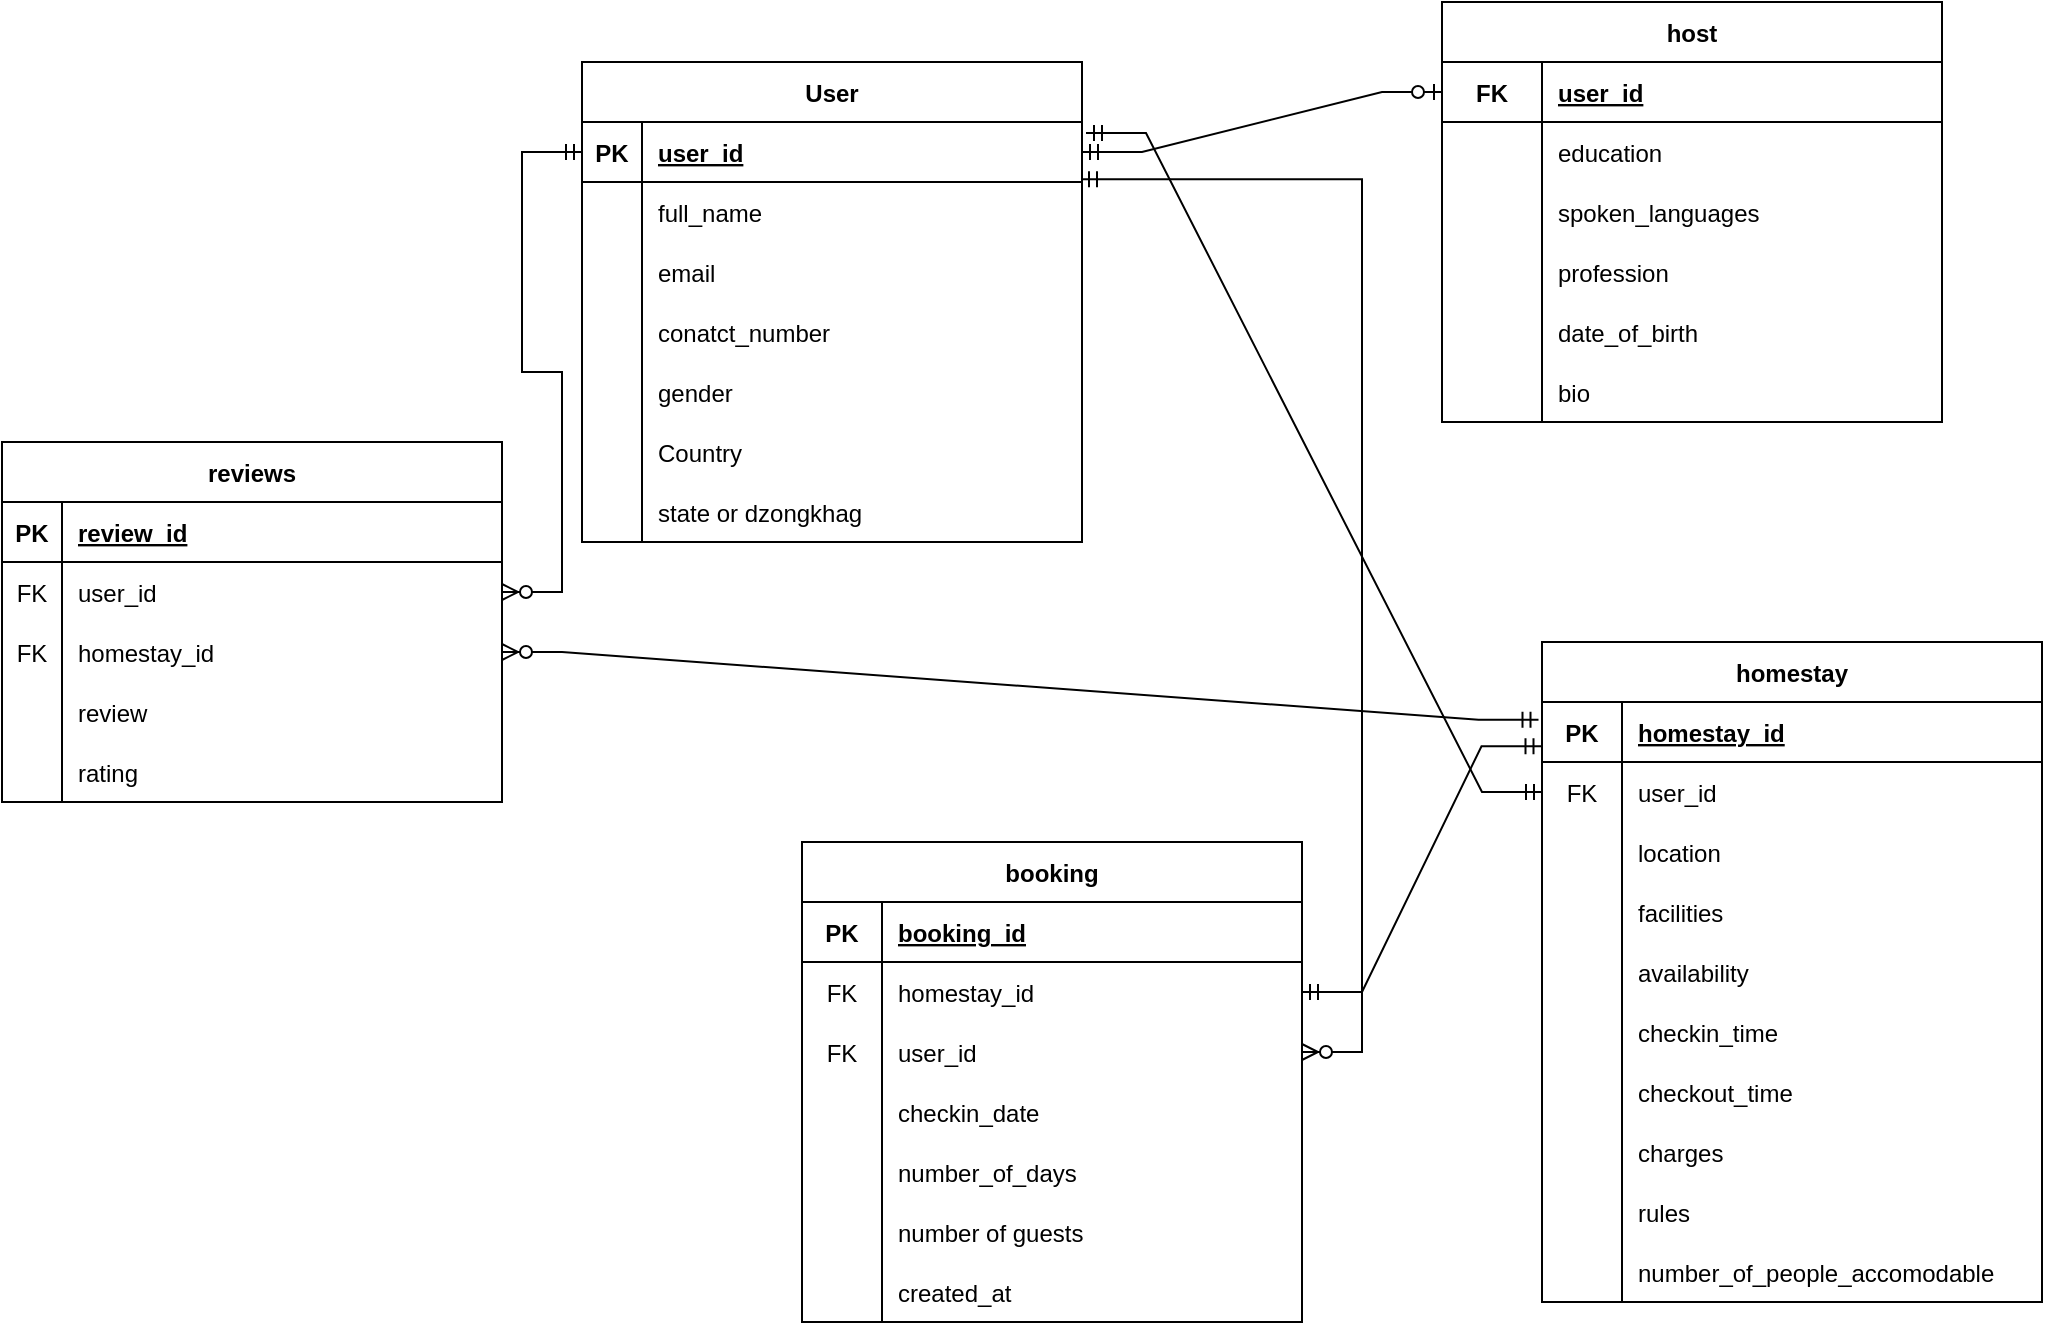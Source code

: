 <mxfile version="24.8.4">
  <diagram id="R2lEEEUBdFMjLlhIrx00" name="Page-1">
    <mxGraphModel dx="2140" dy="603" grid="1" gridSize="10" guides="1" tooltips="1" connect="1" arrows="1" fold="1" page="1" pageScale="1" pageWidth="850" pageHeight="1100" math="0" shadow="0" extFonts="Permanent Marker^https://fonts.googleapis.com/css?family=Permanent+Marker">
      <root>
        <mxCell id="0" />
        <mxCell id="1" parent="0" />
        <mxCell id="A-DH5sR1GMQc3AtxhitB-1" value="User" style="shape=table;startSize=30;container=1;collapsible=1;childLayout=tableLayout;fixedRows=1;rowLines=0;fontStyle=1;align=center;resizeLast=1;" parent="1" vertex="1">
          <mxGeometry x="40" y="50" width="250" height="240" as="geometry" />
        </mxCell>
        <mxCell id="A-DH5sR1GMQc3AtxhitB-2" value="" style="shape=partialRectangle;collapsible=0;dropTarget=0;pointerEvents=0;fillColor=none;points=[[0,0.5],[1,0.5]];portConstraint=eastwest;top=0;left=0;right=0;bottom=1;" parent="A-DH5sR1GMQc3AtxhitB-1" vertex="1">
          <mxGeometry y="30" width="250" height="30" as="geometry" />
        </mxCell>
        <mxCell id="A-DH5sR1GMQc3AtxhitB-3" value="PK" style="shape=partialRectangle;overflow=hidden;connectable=0;fillColor=none;top=0;left=0;bottom=0;right=0;fontStyle=1;" parent="A-DH5sR1GMQc3AtxhitB-2" vertex="1">
          <mxGeometry width="30" height="30" as="geometry">
            <mxRectangle width="30" height="30" as="alternateBounds" />
          </mxGeometry>
        </mxCell>
        <mxCell id="A-DH5sR1GMQc3AtxhitB-4" value="user_id" style="shape=partialRectangle;overflow=hidden;connectable=0;fillColor=none;top=0;left=0;bottom=0;right=0;align=left;spacingLeft=6;fontStyle=5;" parent="A-DH5sR1GMQc3AtxhitB-2" vertex="1">
          <mxGeometry x="30" width="220" height="30" as="geometry">
            <mxRectangle width="220" height="30" as="alternateBounds" />
          </mxGeometry>
        </mxCell>
        <mxCell id="A-DH5sR1GMQc3AtxhitB-5" value="" style="shape=partialRectangle;collapsible=0;dropTarget=0;pointerEvents=0;fillColor=none;points=[[0,0.5],[1,0.5]];portConstraint=eastwest;top=0;left=0;right=0;bottom=0;" parent="A-DH5sR1GMQc3AtxhitB-1" vertex="1">
          <mxGeometry y="60" width="250" height="30" as="geometry" />
        </mxCell>
        <mxCell id="A-DH5sR1GMQc3AtxhitB-6" value="" style="shape=partialRectangle;overflow=hidden;connectable=0;fillColor=none;top=0;left=0;bottom=0;right=0;" parent="A-DH5sR1GMQc3AtxhitB-5" vertex="1">
          <mxGeometry width="30" height="30" as="geometry">
            <mxRectangle width="30" height="30" as="alternateBounds" />
          </mxGeometry>
        </mxCell>
        <mxCell id="A-DH5sR1GMQc3AtxhitB-7" value="full_name" style="shape=partialRectangle;overflow=hidden;connectable=0;fillColor=none;top=0;left=0;bottom=0;right=0;align=left;spacingLeft=6;" parent="A-DH5sR1GMQc3AtxhitB-5" vertex="1">
          <mxGeometry x="30" width="220" height="30" as="geometry">
            <mxRectangle width="220" height="30" as="alternateBounds" />
          </mxGeometry>
        </mxCell>
        <mxCell id="A-DH5sR1GMQc3AtxhitB-8" value="" style="shape=partialRectangle;collapsible=0;dropTarget=0;pointerEvents=0;fillColor=none;points=[[0,0.5],[1,0.5]];portConstraint=eastwest;top=0;left=0;right=0;bottom=0;" parent="A-DH5sR1GMQc3AtxhitB-1" vertex="1">
          <mxGeometry y="90" width="250" height="30" as="geometry" />
        </mxCell>
        <mxCell id="A-DH5sR1GMQc3AtxhitB-9" value="" style="shape=partialRectangle;overflow=hidden;connectable=0;fillColor=none;top=0;left=0;bottom=0;right=0;" parent="A-DH5sR1GMQc3AtxhitB-8" vertex="1">
          <mxGeometry width="30" height="30" as="geometry">
            <mxRectangle width="30" height="30" as="alternateBounds" />
          </mxGeometry>
        </mxCell>
        <mxCell id="A-DH5sR1GMQc3AtxhitB-10" value="email" style="shape=partialRectangle;overflow=hidden;connectable=0;fillColor=none;top=0;left=0;bottom=0;right=0;align=left;spacingLeft=6;" parent="A-DH5sR1GMQc3AtxhitB-8" vertex="1">
          <mxGeometry x="30" width="220" height="30" as="geometry">
            <mxRectangle width="220" height="30" as="alternateBounds" />
          </mxGeometry>
        </mxCell>
        <mxCell id="A-DH5sR1GMQc3AtxhitB-11" value="" style="shape=partialRectangle;collapsible=0;dropTarget=0;pointerEvents=0;fillColor=none;points=[[0,0.5],[1,0.5]];portConstraint=eastwest;top=0;left=0;right=0;bottom=0;" parent="A-DH5sR1GMQc3AtxhitB-1" vertex="1">
          <mxGeometry y="120" width="250" height="30" as="geometry" />
        </mxCell>
        <mxCell id="A-DH5sR1GMQc3AtxhitB-12" value="" style="shape=partialRectangle;overflow=hidden;connectable=0;fillColor=none;top=0;left=0;bottom=0;right=0;" parent="A-DH5sR1GMQc3AtxhitB-11" vertex="1">
          <mxGeometry width="30" height="30" as="geometry">
            <mxRectangle width="30" height="30" as="alternateBounds" />
          </mxGeometry>
        </mxCell>
        <mxCell id="A-DH5sR1GMQc3AtxhitB-13" value="conatct_number" style="shape=partialRectangle;overflow=hidden;connectable=0;fillColor=none;top=0;left=0;bottom=0;right=0;align=left;spacingLeft=6;" parent="A-DH5sR1GMQc3AtxhitB-11" vertex="1">
          <mxGeometry x="30" width="220" height="30" as="geometry">
            <mxRectangle width="220" height="30" as="alternateBounds" />
          </mxGeometry>
        </mxCell>
        <mxCell id="A-DH5sR1GMQc3AtxhitB-14" value="" style="shape=partialRectangle;collapsible=0;dropTarget=0;pointerEvents=0;fillColor=none;points=[[0,0.5],[1,0.5]];portConstraint=eastwest;top=0;left=0;right=0;bottom=0;" parent="A-DH5sR1GMQc3AtxhitB-1" vertex="1">
          <mxGeometry y="150" width="250" height="30" as="geometry" />
        </mxCell>
        <mxCell id="A-DH5sR1GMQc3AtxhitB-15" value="" style="shape=partialRectangle;overflow=hidden;connectable=0;fillColor=none;top=0;left=0;bottom=0;right=0;" parent="A-DH5sR1GMQc3AtxhitB-14" vertex="1">
          <mxGeometry width="30" height="30" as="geometry">
            <mxRectangle width="30" height="30" as="alternateBounds" />
          </mxGeometry>
        </mxCell>
        <mxCell id="A-DH5sR1GMQc3AtxhitB-16" value="gender" style="shape=partialRectangle;overflow=hidden;connectable=0;fillColor=none;top=0;left=0;bottom=0;right=0;align=left;spacingLeft=6;" parent="A-DH5sR1GMQc3AtxhitB-14" vertex="1">
          <mxGeometry x="30" width="220" height="30" as="geometry">
            <mxRectangle width="220" height="30" as="alternateBounds" />
          </mxGeometry>
        </mxCell>
        <mxCell id="A-DH5sR1GMQc3AtxhitB-17" value="" style="shape=partialRectangle;collapsible=0;dropTarget=0;pointerEvents=0;fillColor=none;points=[[0,0.5],[1,0.5]];portConstraint=eastwest;top=0;left=0;right=0;bottom=0;" parent="A-DH5sR1GMQc3AtxhitB-1" vertex="1">
          <mxGeometry y="180" width="250" height="30" as="geometry" />
        </mxCell>
        <mxCell id="A-DH5sR1GMQc3AtxhitB-18" value="" style="shape=partialRectangle;overflow=hidden;connectable=0;fillColor=none;top=0;left=0;bottom=0;right=0;" parent="A-DH5sR1GMQc3AtxhitB-17" vertex="1">
          <mxGeometry width="30" height="30" as="geometry">
            <mxRectangle width="30" height="30" as="alternateBounds" />
          </mxGeometry>
        </mxCell>
        <mxCell id="A-DH5sR1GMQc3AtxhitB-19" value="Country" style="shape=partialRectangle;overflow=hidden;connectable=0;fillColor=none;top=0;left=0;bottom=0;right=0;align=left;spacingLeft=6;" parent="A-DH5sR1GMQc3AtxhitB-17" vertex="1">
          <mxGeometry x="30" width="220" height="30" as="geometry">
            <mxRectangle width="220" height="30" as="alternateBounds" />
          </mxGeometry>
        </mxCell>
        <mxCell id="A-DH5sR1GMQc3AtxhitB-20" value="" style="shape=partialRectangle;collapsible=0;dropTarget=0;pointerEvents=0;fillColor=none;points=[[0,0.5],[1,0.5]];portConstraint=eastwest;top=0;left=0;right=0;bottom=0;" parent="A-DH5sR1GMQc3AtxhitB-1" vertex="1">
          <mxGeometry y="210" width="250" height="30" as="geometry" />
        </mxCell>
        <mxCell id="A-DH5sR1GMQc3AtxhitB-21" value="" style="shape=partialRectangle;overflow=hidden;connectable=0;fillColor=none;top=0;left=0;bottom=0;right=0;" parent="A-DH5sR1GMQc3AtxhitB-20" vertex="1">
          <mxGeometry width="30" height="30" as="geometry">
            <mxRectangle width="30" height="30" as="alternateBounds" />
          </mxGeometry>
        </mxCell>
        <mxCell id="A-DH5sR1GMQc3AtxhitB-22" value="state or dzongkhag" style="shape=partialRectangle;overflow=hidden;connectable=0;fillColor=none;top=0;left=0;bottom=0;right=0;align=left;spacingLeft=6;" parent="A-DH5sR1GMQc3AtxhitB-20" vertex="1">
          <mxGeometry x="30" width="220" height="30" as="geometry">
            <mxRectangle width="220" height="30" as="alternateBounds" />
          </mxGeometry>
        </mxCell>
        <mxCell id="A-DH5sR1GMQc3AtxhitB-23" value="host" style="shape=table;startSize=30;container=1;collapsible=1;childLayout=tableLayout;fixedRows=1;rowLines=0;fontStyle=1;align=center;resizeLast=1;" parent="1" vertex="1">
          <mxGeometry x="470" y="20" width="250" height="210" as="geometry" />
        </mxCell>
        <mxCell id="A-DH5sR1GMQc3AtxhitB-24" value="" style="shape=partialRectangle;collapsible=0;dropTarget=0;pointerEvents=0;fillColor=none;points=[[0,0.5],[1,0.5]];portConstraint=eastwest;top=0;left=0;right=0;bottom=1;" parent="A-DH5sR1GMQc3AtxhitB-23" vertex="1">
          <mxGeometry y="30" width="250" height="30" as="geometry" />
        </mxCell>
        <mxCell id="A-DH5sR1GMQc3AtxhitB-25" value="FK" style="shape=partialRectangle;overflow=hidden;connectable=0;fillColor=none;top=0;left=0;bottom=0;right=0;fontStyle=1;" parent="A-DH5sR1GMQc3AtxhitB-24" vertex="1">
          <mxGeometry width="50" height="30" as="geometry">
            <mxRectangle width="50" height="30" as="alternateBounds" />
          </mxGeometry>
        </mxCell>
        <mxCell id="A-DH5sR1GMQc3AtxhitB-26" value="user_id" style="shape=partialRectangle;overflow=hidden;connectable=0;fillColor=none;top=0;left=0;bottom=0;right=0;align=left;spacingLeft=6;fontStyle=5;" parent="A-DH5sR1GMQc3AtxhitB-24" vertex="1">
          <mxGeometry x="50" width="200" height="30" as="geometry">
            <mxRectangle width="200" height="30" as="alternateBounds" />
          </mxGeometry>
        </mxCell>
        <mxCell id="A-DH5sR1GMQc3AtxhitB-27" value="" style="shape=partialRectangle;collapsible=0;dropTarget=0;pointerEvents=0;fillColor=none;points=[[0,0.5],[1,0.5]];portConstraint=eastwest;top=0;left=0;right=0;bottom=0;" parent="A-DH5sR1GMQc3AtxhitB-23" vertex="1">
          <mxGeometry y="60" width="250" height="30" as="geometry" />
        </mxCell>
        <mxCell id="A-DH5sR1GMQc3AtxhitB-28" value="" style="shape=partialRectangle;overflow=hidden;connectable=0;fillColor=none;top=0;left=0;bottom=0;right=0;" parent="A-DH5sR1GMQc3AtxhitB-27" vertex="1">
          <mxGeometry width="50" height="30" as="geometry">
            <mxRectangle width="50" height="30" as="alternateBounds" />
          </mxGeometry>
        </mxCell>
        <mxCell id="A-DH5sR1GMQc3AtxhitB-29" value="education" style="shape=partialRectangle;overflow=hidden;connectable=0;fillColor=none;top=0;left=0;bottom=0;right=0;align=left;spacingLeft=6;" parent="A-DH5sR1GMQc3AtxhitB-27" vertex="1">
          <mxGeometry x="50" width="200" height="30" as="geometry">
            <mxRectangle width="200" height="30" as="alternateBounds" />
          </mxGeometry>
        </mxCell>
        <mxCell id="A-DH5sR1GMQc3AtxhitB-30" value="" style="shape=partialRectangle;collapsible=0;dropTarget=0;pointerEvents=0;fillColor=none;points=[[0,0.5],[1,0.5]];portConstraint=eastwest;top=0;left=0;right=0;bottom=0;" parent="A-DH5sR1GMQc3AtxhitB-23" vertex="1">
          <mxGeometry y="90" width="250" height="30" as="geometry" />
        </mxCell>
        <mxCell id="A-DH5sR1GMQc3AtxhitB-31" value="" style="shape=partialRectangle;overflow=hidden;connectable=0;fillColor=none;top=0;left=0;bottom=0;right=0;" parent="A-DH5sR1GMQc3AtxhitB-30" vertex="1">
          <mxGeometry width="50" height="30" as="geometry">
            <mxRectangle width="50" height="30" as="alternateBounds" />
          </mxGeometry>
        </mxCell>
        <mxCell id="A-DH5sR1GMQc3AtxhitB-32" value="spoken_languages" style="shape=partialRectangle;overflow=hidden;connectable=0;fillColor=none;top=0;left=0;bottom=0;right=0;align=left;spacingLeft=6;" parent="A-DH5sR1GMQc3AtxhitB-30" vertex="1">
          <mxGeometry x="50" width="200" height="30" as="geometry">
            <mxRectangle width="200" height="30" as="alternateBounds" />
          </mxGeometry>
        </mxCell>
        <mxCell id="A-DH5sR1GMQc3AtxhitB-33" value="" style="shape=partialRectangle;collapsible=0;dropTarget=0;pointerEvents=0;fillColor=none;points=[[0,0.5],[1,0.5]];portConstraint=eastwest;top=0;left=0;right=0;bottom=0;" parent="A-DH5sR1GMQc3AtxhitB-23" vertex="1">
          <mxGeometry y="120" width="250" height="30" as="geometry" />
        </mxCell>
        <mxCell id="A-DH5sR1GMQc3AtxhitB-34" value="" style="shape=partialRectangle;overflow=hidden;connectable=0;fillColor=none;top=0;left=0;bottom=0;right=0;" parent="A-DH5sR1GMQc3AtxhitB-33" vertex="1">
          <mxGeometry width="50" height="30" as="geometry">
            <mxRectangle width="50" height="30" as="alternateBounds" />
          </mxGeometry>
        </mxCell>
        <mxCell id="A-DH5sR1GMQc3AtxhitB-35" value="profession" style="shape=partialRectangle;overflow=hidden;connectable=0;fillColor=none;top=0;left=0;bottom=0;right=0;align=left;spacingLeft=6;" parent="A-DH5sR1GMQc3AtxhitB-33" vertex="1">
          <mxGeometry x="50" width="200" height="30" as="geometry">
            <mxRectangle width="200" height="30" as="alternateBounds" />
          </mxGeometry>
        </mxCell>
        <mxCell id="A-DH5sR1GMQc3AtxhitB-36" value="" style="shape=partialRectangle;collapsible=0;dropTarget=0;pointerEvents=0;fillColor=none;points=[[0,0.5],[1,0.5]];portConstraint=eastwest;top=0;left=0;right=0;bottom=0;" parent="A-DH5sR1GMQc3AtxhitB-23" vertex="1">
          <mxGeometry y="150" width="250" height="30" as="geometry" />
        </mxCell>
        <mxCell id="A-DH5sR1GMQc3AtxhitB-37" value="" style="shape=partialRectangle;overflow=hidden;connectable=0;fillColor=none;top=0;left=0;bottom=0;right=0;" parent="A-DH5sR1GMQc3AtxhitB-36" vertex="1">
          <mxGeometry width="50" height="30" as="geometry">
            <mxRectangle width="50" height="30" as="alternateBounds" />
          </mxGeometry>
        </mxCell>
        <mxCell id="A-DH5sR1GMQc3AtxhitB-38" value="date_of_birth" style="shape=partialRectangle;overflow=hidden;connectable=0;fillColor=none;top=0;left=0;bottom=0;right=0;align=left;spacingLeft=6;" parent="A-DH5sR1GMQc3AtxhitB-36" vertex="1">
          <mxGeometry x="50" width="200" height="30" as="geometry">
            <mxRectangle width="200" height="30" as="alternateBounds" />
          </mxGeometry>
        </mxCell>
        <mxCell id="A-DH5sR1GMQc3AtxhitB-39" value="" style="shape=partialRectangle;collapsible=0;dropTarget=0;pointerEvents=0;fillColor=none;points=[[0,0.5],[1,0.5]];portConstraint=eastwest;top=0;left=0;right=0;bottom=0;" parent="A-DH5sR1GMQc3AtxhitB-23" vertex="1">
          <mxGeometry y="180" width="250" height="30" as="geometry" />
        </mxCell>
        <mxCell id="A-DH5sR1GMQc3AtxhitB-40" value="" style="shape=partialRectangle;overflow=hidden;connectable=0;fillColor=none;top=0;left=0;bottom=0;right=0;" parent="A-DH5sR1GMQc3AtxhitB-39" vertex="1">
          <mxGeometry width="50" height="30" as="geometry">
            <mxRectangle width="50" height="30" as="alternateBounds" />
          </mxGeometry>
        </mxCell>
        <mxCell id="A-DH5sR1GMQc3AtxhitB-41" value="bio" style="shape=partialRectangle;overflow=hidden;connectable=0;fillColor=none;top=0;left=0;bottom=0;right=0;align=left;spacingLeft=6;" parent="A-DH5sR1GMQc3AtxhitB-39" vertex="1">
          <mxGeometry x="50" width="200" height="30" as="geometry">
            <mxRectangle width="200" height="30" as="alternateBounds" />
          </mxGeometry>
        </mxCell>
        <mxCell id="A-DH5sR1GMQc3AtxhitB-42" value="homestay" style="shape=table;startSize=30;container=1;collapsible=1;childLayout=tableLayout;fixedRows=1;rowLines=0;fontStyle=1;align=center;resizeLast=1;" parent="1" vertex="1">
          <mxGeometry x="520" y="340" width="250" height="330" as="geometry" />
        </mxCell>
        <mxCell id="A-DH5sR1GMQc3AtxhitB-43" value="" style="shape=partialRectangle;collapsible=0;dropTarget=0;pointerEvents=0;fillColor=none;points=[[0,0.5],[1,0.5]];portConstraint=eastwest;top=0;left=0;right=0;bottom=1;" parent="A-DH5sR1GMQc3AtxhitB-42" vertex="1">
          <mxGeometry y="30" width="250" height="30" as="geometry" />
        </mxCell>
        <mxCell id="A-DH5sR1GMQc3AtxhitB-44" value="PK" style="shape=partialRectangle;overflow=hidden;connectable=0;fillColor=none;top=0;left=0;bottom=0;right=0;fontStyle=1;" parent="A-DH5sR1GMQc3AtxhitB-43" vertex="1">
          <mxGeometry width="40" height="30" as="geometry">
            <mxRectangle width="40" height="30" as="alternateBounds" />
          </mxGeometry>
        </mxCell>
        <mxCell id="A-DH5sR1GMQc3AtxhitB-45" value="homestay_id" style="shape=partialRectangle;overflow=hidden;connectable=0;fillColor=none;top=0;left=0;bottom=0;right=0;align=left;spacingLeft=6;fontStyle=5;" parent="A-DH5sR1GMQc3AtxhitB-43" vertex="1">
          <mxGeometry x="40" width="210" height="30" as="geometry">
            <mxRectangle width="210" height="30" as="alternateBounds" />
          </mxGeometry>
        </mxCell>
        <mxCell id="A-DH5sR1GMQc3AtxhitB-46" value="" style="shape=partialRectangle;collapsible=0;dropTarget=0;pointerEvents=0;fillColor=none;points=[[0,0.5],[1,0.5]];portConstraint=eastwest;top=0;left=0;right=0;bottom=0;" parent="A-DH5sR1GMQc3AtxhitB-42" vertex="1">
          <mxGeometry y="60" width="250" height="30" as="geometry" />
        </mxCell>
        <mxCell id="A-DH5sR1GMQc3AtxhitB-47" value="FK" style="shape=partialRectangle;overflow=hidden;connectable=0;fillColor=none;top=0;left=0;bottom=0;right=0;" parent="A-DH5sR1GMQc3AtxhitB-46" vertex="1">
          <mxGeometry width="40" height="30" as="geometry">
            <mxRectangle width="40" height="30" as="alternateBounds" />
          </mxGeometry>
        </mxCell>
        <mxCell id="A-DH5sR1GMQc3AtxhitB-48" value="user_id" style="shape=partialRectangle;overflow=hidden;connectable=0;fillColor=none;top=0;left=0;bottom=0;right=0;align=left;spacingLeft=6;" parent="A-DH5sR1GMQc3AtxhitB-46" vertex="1">
          <mxGeometry x="40" width="210" height="30" as="geometry">
            <mxRectangle width="210" height="30" as="alternateBounds" />
          </mxGeometry>
        </mxCell>
        <mxCell id="A-DH5sR1GMQc3AtxhitB-49" value="" style="shape=partialRectangle;collapsible=0;dropTarget=0;pointerEvents=0;fillColor=none;points=[[0,0.5],[1,0.5]];portConstraint=eastwest;top=0;left=0;right=0;bottom=0;" parent="A-DH5sR1GMQc3AtxhitB-42" vertex="1">
          <mxGeometry y="90" width="250" height="30" as="geometry" />
        </mxCell>
        <mxCell id="A-DH5sR1GMQc3AtxhitB-50" value="" style="shape=partialRectangle;overflow=hidden;connectable=0;fillColor=none;top=0;left=0;bottom=0;right=0;" parent="A-DH5sR1GMQc3AtxhitB-49" vertex="1">
          <mxGeometry width="40" height="30" as="geometry">
            <mxRectangle width="40" height="30" as="alternateBounds" />
          </mxGeometry>
        </mxCell>
        <mxCell id="A-DH5sR1GMQc3AtxhitB-51" value="location" style="shape=partialRectangle;overflow=hidden;connectable=0;fillColor=none;top=0;left=0;bottom=0;right=0;align=left;spacingLeft=6;" parent="A-DH5sR1GMQc3AtxhitB-49" vertex="1">
          <mxGeometry x="40" width="210" height="30" as="geometry">
            <mxRectangle width="210" height="30" as="alternateBounds" />
          </mxGeometry>
        </mxCell>
        <mxCell id="A-DH5sR1GMQc3AtxhitB-52" value="" style="shape=partialRectangle;collapsible=0;dropTarget=0;pointerEvents=0;fillColor=none;points=[[0,0.5],[1,0.5]];portConstraint=eastwest;top=0;left=0;right=0;bottom=0;" parent="A-DH5sR1GMQc3AtxhitB-42" vertex="1">
          <mxGeometry y="120" width="250" height="30" as="geometry" />
        </mxCell>
        <mxCell id="A-DH5sR1GMQc3AtxhitB-53" value="" style="shape=partialRectangle;overflow=hidden;connectable=0;fillColor=none;top=0;left=0;bottom=0;right=0;" parent="A-DH5sR1GMQc3AtxhitB-52" vertex="1">
          <mxGeometry width="40" height="30" as="geometry">
            <mxRectangle width="40" height="30" as="alternateBounds" />
          </mxGeometry>
        </mxCell>
        <mxCell id="A-DH5sR1GMQc3AtxhitB-54" value="facilities" style="shape=partialRectangle;overflow=hidden;connectable=0;fillColor=none;top=0;left=0;bottom=0;right=0;align=left;spacingLeft=6;" parent="A-DH5sR1GMQc3AtxhitB-52" vertex="1">
          <mxGeometry x="40" width="210" height="30" as="geometry">
            <mxRectangle width="210" height="30" as="alternateBounds" />
          </mxGeometry>
        </mxCell>
        <mxCell id="A-DH5sR1GMQc3AtxhitB-55" value="" style="shape=partialRectangle;collapsible=0;dropTarget=0;pointerEvents=0;fillColor=none;points=[[0,0.5],[1,0.5]];portConstraint=eastwest;top=0;left=0;right=0;bottom=0;" parent="A-DH5sR1GMQc3AtxhitB-42" vertex="1">
          <mxGeometry y="150" width="250" height="30" as="geometry" />
        </mxCell>
        <mxCell id="A-DH5sR1GMQc3AtxhitB-56" value="" style="shape=partialRectangle;overflow=hidden;connectable=0;fillColor=none;top=0;left=0;bottom=0;right=0;" parent="A-DH5sR1GMQc3AtxhitB-55" vertex="1">
          <mxGeometry width="40" height="30" as="geometry">
            <mxRectangle width="40" height="30" as="alternateBounds" />
          </mxGeometry>
        </mxCell>
        <mxCell id="A-DH5sR1GMQc3AtxhitB-57" value="availability" style="shape=partialRectangle;overflow=hidden;connectable=0;fillColor=none;top=0;left=0;bottom=0;right=0;align=left;spacingLeft=6;" parent="A-DH5sR1GMQc3AtxhitB-55" vertex="1">
          <mxGeometry x="40" width="210" height="30" as="geometry">
            <mxRectangle width="210" height="30" as="alternateBounds" />
          </mxGeometry>
        </mxCell>
        <mxCell id="A-DH5sR1GMQc3AtxhitB-58" value="" style="shape=partialRectangle;collapsible=0;dropTarget=0;pointerEvents=0;fillColor=none;points=[[0,0.5],[1,0.5]];portConstraint=eastwest;top=0;left=0;right=0;bottom=0;" parent="A-DH5sR1GMQc3AtxhitB-42" vertex="1">
          <mxGeometry y="180" width="250" height="30" as="geometry" />
        </mxCell>
        <mxCell id="A-DH5sR1GMQc3AtxhitB-59" value="" style="shape=partialRectangle;overflow=hidden;connectable=0;fillColor=none;top=0;left=0;bottom=0;right=0;" parent="A-DH5sR1GMQc3AtxhitB-58" vertex="1">
          <mxGeometry width="40" height="30" as="geometry">
            <mxRectangle width="40" height="30" as="alternateBounds" />
          </mxGeometry>
        </mxCell>
        <mxCell id="A-DH5sR1GMQc3AtxhitB-60" value="checkin_time" style="shape=partialRectangle;overflow=hidden;connectable=0;fillColor=none;top=0;left=0;bottom=0;right=0;align=left;spacingLeft=6;" parent="A-DH5sR1GMQc3AtxhitB-58" vertex="1">
          <mxGeometry x="40" width="210" height="30" as="geometry">
            <mxRectangle width="210" height="30" as="alternateBounds" />
          </mxGeometry>
        </mxCell>
        <mxCell id="A-DH5sR1GMQc3AtxhitB-61" value="" style="shape=partialRectangle;collapsible=0;dropTarget=0;pointerEvents=0;fillColor=none;points=[[0,0.5],[1,0.5]];portConstraint=eastwest;top=0;left=0;right=0;bottom=0;" parent="A-DH5sR1GMQc3AtxhitB-42" vertex="1">
          <mxGeometry y="210" width="250" height="30" as="geometry" />
        </mxCell>
        <mxCell id="A-DH5sR1GMQc3AtxhitB-62" value="" style="shape=partialRectangle;overflow=hidden;connectable=0;fillColor=none;top=0;left=0;bottom=0;right=0;" parent="A-DH5sR1GMQc3AtxhitB-61" vertex="1">
          <mxGeometry width="40" height="30" as="geometry">
            <mxRectangle width="40" height="30" as="alternateBounds" />
          </mxGeometry>
        </mxCell>
        <mxCell id="A-DH5sR1GMQc3AtxhitB-63" value="checkout_time" style="shape=partialRectangle;overflow=hidden;connectable=0;fillColor=none;top=0;left=0;bottom=0;right=0;align=left;spacingLeft=6;" parent="A-DH5sR1GMQc3AtxhitB-61" vertex="1">
          <mxGeometry x="40" width="210" height="30" as="geometry">
            <mxRectangle width="210" height="30" as="alternateBounds" />
          </mxGeometry>
        </mxCell>
        <mxCell id="A-DH5sR1GMQc3AtxhitB-64" value="" style="shape=partialRectangle;collapsible=0;dropTarget=0;pointerEvents=0;fillColor=none;points=[[0,0.5],[1,0.5]];portConstraint=eastwest;top=0;left=0;right=0;bottom=0;" parent="A-DH5sR1GMQc3AtxhitB-42" vertex="1">
          <mxGeometry y="240" width="250" height="30" as="geometry" />
        </mxCell>
        <mxCell id="A-DH5sR1GMQc3AtxhitB-65" value="" style="shape=partialRectangle;overflow=hidden;connectable=0;fillColor=none;top=0;left=0;bottom=0;right=0;" parent="A-DH5sR1GMQc3AtxhitB-64" vertex="1">
          <mxGeometry width="40" height="30" as="geometry">
            <mxRectangle width="40" height="30" as="alternateBounds" />
          </mxGeometry>
        </mxCell>
        <mxCell id="A-DH5sR1GMQc3AtxhitB-66" value="charges" style="shape=partialRectangle;overflow=hidden;connectable=0;fillColor=none;top=0;left=0;bottom=0;right=0;align=left;spacingLeft=6;" parent="A-DH5sR1GMQc3AtxhitB-64" vertex="1">
          <mxGeometry x="40" width="210" height="30" as="geometry">
            <mxRectangle width="210" height="30" as="alternateBounds" />
          </mxGeometry>
        </mxCell>
        <mxCell id="A-DH5sR1GMQc3AtxhitB-67" value="" style="shape=partialRectangle;collapsible=0;dropTarget=0;pointerEvents=0;fillColor=none;points=[[0,0.5],[1,0.5]];portConstraint=eastwest;top=0;left=0;right=0;bottom=0;" parent="A-DH5sR1GMQc3AtxhitB-42" vertex="1">
          <mxGeometry y="270" width="250" height="30" as="geometry" />
        </mxCell>
        <mxCell id="A-DH5sR1GMQc3AtxhitB-68" value="" style="shape=partialRectangle;overflow=hidden;connectable=0;fillColor=none;top=0;left=0;bottom=0;right=0;" parent="A-DH5sR1GMQc3AtxhitB-67" vertex="1">
          <mxGeometry width="40" height="30" as="geometry">
            <mxRectangle width="40" height="30" as="alternateBounds" />
          </mxGeometry>
        </mxCell>
        <mxCell id="A-DH5sR1GMQc3AtxhitB-69" value="rules" style="shape=partialRectangle;overflow=hidden;connectable=0;fillColor=none;top=0;left=0;bottom=0;right=0;align=left;spacingLeft=6;" parent="A-DH5sR1GMQc3AtxhitB-67" vertex="1">
          <mxGeometry x="40" width="210" height="30" as="geometry">
            <mxRectangle width="210" height="30" as="alternateBounds" />
          </mxGeometry>
        </mxCell>
        <mxCell id="A-DH5sR1GMQc3AtxhitB-70" value="" style="shape=partialRectangle;collapsible=0;dropTarget=0;pointerEvents=0;fillColor=none;points=[[0,0.5],[1,0.5]];portConstraint=eastwest;top=0;left=0;right=0;bottom=0;" parent="A-DH5sR1GMQc3AtxhitB-42" vertex="1">
          <mxGeometry y="300" width="250" height="30" as="geometry" />
        </mxCell>
        <mxCell id="A-DH5sR1GMQc3AtxhitB-71" value="" style="shape=partialRectangle;overflow=hidden;connectable=0;fillColor=none;top=0;left=0;bottom=0;right=0;" parent="A-DH5sR1GMQc3AtxhitB-70" vertex="1">
          <mxGeometry width="40" height="30" as="geometry">
            <mxRectangle width="40" height="30" as="alternateBounds" />
          </mxGeometry>
        </mxCell>
        <mxCell id="A-DH5sR1GMQc3AtxhitB-72" value="number_of_people_accomodable" style="shape=partialRectangle;overflow=hidden;connectable=0;fillColor=none;top=0;left=0;bottom=0;right=0;align=left;spacingLeft=6;" parent="A-DH5sR1GMQc3AtxhitB-70" vertex="1">
          <mxGeometry x="40" width="210" height="30" as="geometry">
            <mxRectangle width="210" height="30" as="alternateBounds" />
          </mxGeometry>
        </mxCell>
        <mxCell id="A-DH5sR1GMQc3AtxhitB-73" value="booking" style="shape=table;startSize=30;container=1;collapsible=1;childLayout=tableLayout;fixedRows=1;rowLines=0;fontStyle=1;align=center;resizeLast=1;" parent="1" vertex="1">
          <mxGeometry x="150" y="440" width="250" height="240" as="geometry" />
        </mxCell>
        <mxCell id="A-DH5sR1GMQc3AtxhitB-74" value="" style="shape=partialRectangle;collapsible=0;dropTarget=0;pointerEvents=0;fillColor=none;points=[[0,0.5],[1,0.5]];portConstraint=eastwest;top=0;left=0;right=0;bottom=1;" parent="A-DH5sR1GMQc3AtxhitB-73" vertex="1">
          <mxGeometry y="30" width="250" height="30" as="geometry" />
        </mxCell>
        <mxCell id="A-DH5sR1GMQc3AtxhitB-75" value="PK" style="shape=partialRectangle;overflow=hidden;connectable=0;fillColor=none;top=0;left=0;bottom=0;right=0;fontStyle=1;" parent="A-DH5sR1GMQc3AtxhitB-74" vertex="1">
          <mxGeometry width="40" height="30" as="geometry">
            <mxRectangle width="40" height="30" as="alternateBounds" />
          </mxGeometry>
        </mxCell>
        <mxCell id="A-DH5sR1GMQc3AtxhitB-76" value="booking_id" style="shape=partialRectangle;overflow=hidden;connectable=0;fillColor=none;top=0;left=0;bottom=0;right=0;align=left;spacingLeft=6;fontStyle=5;" parent="A-DH5sR1GMQc3AtxhitB-74" vertex="1">
          <mxGeometry x="40" width="210" height="30" as="geometry">
            <mxRectangle width="210" height="30" as="alternateBounds" />
          </mxGeometry>
        </mxCell>
        <mxCell id="A-DH5sR1GMQc3AtxhitB-77" value="" style="shape=partialRectangle;collapsible=0;dropTarget=0;pointerEvents=0;fillColor=none;points=[[0,0.5],[1,0.5]];portConstraint=eastwest;top=0;left=0;right=0;bottom=0;" parent="A-DH5sR1GMQc3AtxhitB-73" vertex="1">
          <mxGeometry y="60" width="250" height="30" as="geometry" />
        </mxCell>
        <mxCell id="A-DH5sR1GMQc3AtxhitB-78" value="FK" style="shape=partialRectangle;overflow=hidden;connectable=0;fillColor=none;top=0;left=0;bottom=0;right=0;" parent="A-DH5sR1GMQc3AtxhitB-77" vertex="1">
          <mxGeometry width="40" height="30" as="geometry">
            <mxRectangle width="40" height="30" as="alternateBounds" />
          </mxGeometry>
        </mxCell>
        <mxCell id="A-DH5sR1GMQc3AtxhitB-79" value="homestay_id" style="shape=partialRectangle;overflow=hidden;connectable=0;fillColor=none;top=0;left=0;bottom=0;right=0;align=left;spacingLeft=6;" parent="A-DH5sR1GMQc3AtxhitB-77" vertex="1">
          <mxGeometry x="40" width="210" height="30" as="geometry">
            <mxRectangle width="210" height="30" as="alternateBounds" />
          </mxGeometry>
        </mxCell>
        <mxCell id="A-DH5sR1GMQc3AtxhitB-80" value="" style="shape=partialRectangle;collapsible=0;dropTarget=0;pointerEvents=0;fillColor=none;points=[[0,0.5],[1,0.5]];portConstraint=eastwest;top=0;left=0;right=0;bottom=0;" parent="A-DH5sR1GMQc3AtxhitB-73" vertex="1">
          <mxGeometry y="90" width="250" height="30" as="geometry" />
        </mxCell>
        <mxCell id="A-DH5sR1GMQc3AtxhitB-81" value="FK" style="shape=partialRectangle;overflow=hidden;connectable=0;fillColor=none;top=0;left=0;bottom=0;right=0;" parent="A-DH5sR1GMQc3AtxhitB-80" vertex="1">
          <mxGeometry width="40" height="30" as="geometry">
            <mxRectangle width="40" height="30" as="alternateBounds" />
          </mxGeometry>
        </mxCell>
        <mxCell id="A-DH5sR1GMQc3AtxhitB-82" value="user_id" style="shape=partialRectangle;overflow=hidden;connectable=0;fillColor=none;top=0;left=0;bottom=0;right=0;align=left;spacingLeft=6;" parent="A-DH5sR1GMQc3AtxhitB-80" vertex="1">
          <mxGeometry x="40" width="210" height="30" as="geometry">
            <mxRectangle width="210" height="30" as="alternateBounds" />
          </mxGeometry>
        </mxCell>
        <mxCell id="A-DH5sR1GMQc3AtxhitB-86" value="" style="shape=partialRectangle;collapsible=0;dropTarget=0;pointerEvents=0;fillColor=none;points=[[0,0.5],[1,0.5]];portConstraint=eastwest;top=0;left=0;right=0;bottom=0;" parent="A-DH5sR1GMQc3AtxhitB-73" vertex="1">
          <mxGeometry y="120" width="250" height="30" as="geometry" />
        </mxCell>
        <mxCell id="A-DH5sR1GMQc3AtxhitB-87" value="" style="shape=partialRectangle;overflow=hidden;connectable=0;fillColor=none;top=0;left=0;bottom=0;right=0;" parent="A-DH5sR1GMQc3AtxhitB-86" vertex="1">
          <mxGeometry width="40" height="30" as="geometry">
            <mxRectangle width="40" height="30" as="alternateBounds" />
          </mxGeometry>
        </mxCell>
        <mxCell id="A-DH5sR1GMQc3AtxhitB-88" value="checkin_date" style="shape=partialRectangle;overflow=hidden;connectable=0;fillColor=none;top=0;left=0;bottom=0;right=0;align=left;spacingLeft=6;" parent="A-DH5sR1GMQc3AtxhitB-86" vertex="1">
          <mxGeometry x="40" width="210" height="30" as="geometry">
            <mxRectangle width="210" height="30" as="alternateBounds" />
          </mxGeometry>
        </mxCell>
        <mxCell id="A-DH5sR1GMQc3AtxhitB-89" value="" style="shape=partialRectangle;collapsible=0;dropTarget=0;pointerEvents=0;fillColor=none;points=[[0,0.5],[1,0.5]];portConstraint=eastwest;top=0;left=0;right=0;bottom=0;" parent="A-DH5sR1GMQc3AtxhitB-73" vertex="1">
          <mxGeometry y="150" width="250" height="30" as="geometry" />
        </mxCell>
        <mxCell id="A-DH5sR1GMQc3AtxhitB-90" value="" style="shape=partialRectangle;overflow=hidden;connectable=0;fillColor=none;top=0;left=0;bottom=0;right=0;" parent="A-DH5sR1GMQc3AtxhitB-89" vertex="1">
          <mxGeometry width="40" height="30" as="geometry">
            <mxRectangle width="40" height="30" as="alternateBounds" />
          </mxGeometry>
        </mxCell>
        <mxCell id="A-DH5sR1GMQc3AtxhitB-91" value="number_of_days" style="shape=partialRectangle;overflow=hidden;connectable=0;fillColor=none;top=0;left=0;bottom=0;right=0;align=left;spacingLeft=6;" parent="A-DH5sR1GMQc3AtxhitB-89" vertex="1">
          <mxGeometry x="40" width="210" height="30" as="geometry">
            <mxRectangle width="210" height="30" as="alternateBounds" />
          </mxGeometry>
        </mxCell>
        <mxCell id="iPib0vARX-SUrPwpwhE5-1" value="" style="shape=partialRectangle;collapsible=0;dropTarget=0;pointerEvents=0;fillColor=none;points=[[0,0.5],[1,0.5]];portConstraint=eastwest;top=0;left=0;right=0;bottom=0;" vertex="1" parent="A-DH5sR1GMQc3AtxhitB-73">
          <mxGeometry y="180" width="250" height="30" as="geometry" />
        </mxCell>
        <mxCell id="iPib0vARX-SUrPwpwhE5-2" value="" style="shape=partialRectangle;overflow=hidden;connectable=0;fillColor=none;top=0;left=0;bottom=0;right=0;" vertex="1" parent="iPib0vARX-SUrPwpwhE5-1">
          <mxGeometry width="40" height="30" as="geometry">
            <mxRectangle width="40" height="30" as="alternateBounds" />
          </mxGeometry>
        </mxCell>
        <mxCell id="iPib0vARX-SUrPwpwhE5-3" value="number of guests" style="shape=partialRectangle;overflow=hidden;connectable=0;fillColor=none;top=0;left=0;bottom=0;right=0;align=left;spacingLeft=6;" vertex="1" parent="iPib0vARX-SUrPwpwhE5-1">
          <mxGeometry x="40" width="210" height="30" as="geometry">
            <mxRectangle width="210" height="30" as="alternateBounds" />
          </mxGeometry>
        </mxCell>
        <mxCell id="iPib0vARX-SUrPwpwhE5-4" value="" style="shape=partialRectangle;collapsible=0;dropTarget=0;pointerEvents=0;fillColor=none;points=[[0,0.5],[1,0.5]];portConstraint=eastwest;top=0;left=0;right=0;bottom=0;" vertex="1" parent="A-DH5sR1GMQc3AtxhitB-73">
          <mxGeometry y="210" width="250" height="30" as="geometry" />
        </mxCell>
        <mxCell id="iPib0vARX-SUrPwpwhE5-5" value="" style="shape=partialRectangle;overflow=hidden;connectable=0;fillColor=none;top=0;left=0;bottom=0;right=0;" vertex="1" parent="iPib0vARX-SUrPwpwhE5-4">
          <mxGeometry width="40" height="30" as="geometry">
            <mxRectangle width="40" height="30" as="alternateBounds" />
          </mxGeometry>
        </mxCell>
        <mxCell id="iPib0vARX-SUrPwpwhE5-6" value="created_at" style="shape=partialRectangle;overflow=hidden;connectable=0;fillColor=none;top=0;left=0;bottom=0;right=0;align=left;spacingLeft=6;" vertex="1" parent="iPib0vARX-SUrPwpwhE5-4">
          <mxGeometry x="40" width="210" height="30" as="geometry">
            <mxRectangle width="210" height="30" as="alternateBounds" />
          </mxGeometry>
        </mxCell>
        <mxCell id="A-DH5sR1GMQc3AtxhitB-93" value="" style="edgeStyle=entityRelationEdgeStyle;fontSize=12;html=1;endArrow=ERzeroToMany;startArrow=ERmandOne;rounded=0;exitX=0.998;exitY=-0.047;exitDx=0;exitDy=0;exitPerimeter=0;" parent="1" source="A-DH5sR1GMQc3AtxhitB-5" target="A-DH5sR1GMQc3AtxhitB-80" edge="1">
          <mxGeometry width="100" height="100" relative="1" as="geometry">
            <mxPoint x="425" y="370" as="sourcePoint" />
            <mxPoint x="525" y="270" as="targetPoint" />
          </mxGeometry>
        </mxCell>
        <mxCell id="A-DH5sR1GMQc3AtxhitB-94" value="reviews" style="shape=table;startSize=30;container=1;collapsible=1;childLayout=tableLayout;fixedRows=1;rowLines=0;fontStyle=1;align=center;resizeLast=1;" parent="1" vertex="1">
          <mxGeometry x="-250" y="240" width="250" height="180" as="geometry" />
        </mxCell>
        <mxCell id="A-DH5sR1GMQc3AtxhitB-95" value="" style="shape=partialRectangle;collapsible=0;dropTarget=0;pointerEvents=0;fillColor=none;points=[[0,0.5],[1,0.5]];portConstraint=eastwest;top=0;left=0;right=0;bottom=1;" parent="A-DH5sR1GMQc3AtxhitB-94" vertex="1">
          <mxGeometry y="30" width="250" height="30" as="geometry" />
        </mxCell>
        <mxCell id="A-DH5sR1GMQc3AtxhitB-96" value="PK" style="shape=partialRectangle;overflow=hidden;connectable=0;fillColor=none;top=0;left=0;bottom=0;right=0;fontStyle=1;" parent="A-DH5sR1GMQc3AtxhitB-95" vertex="1">
          <mxGeometry width="30" height="30" as="geometry">
            <mxRectangle width="30" height="30" as="alternateBounds" />
          </mxGeometry>
        </mxCell>
        <mxCell id="A-DH5sR1GMQc3AtxhitB-97" value="review_id" style="shape=partialRectangle;overflow=hidden;connectable=0;fillColor=none;top=0;left=0;bottom=0;right=0;align=left;spacingLeft=6;fontStyle=5;" parent="A-DH5sR1GMQc3AtxhitB-95" vertex="1">
          <mxGeometry x="30" width="220" height="30" as="geometry">
            <mxRectangle width="220" height="30" as="alternateBounds" />
          </mxGeometry>
        </mxCell>
        <mxCell id="A-DH5sR1GMQc3AtxhitB-98" value="" style="shape=partialRectangle;collapsible=0;dropTarget=0;pointerEvents=0;fillColor=none;points=[[0,0.5],[1,0.5]];portConstraint=eastwest;top=0;left=0;right=0;bottom=0;" parent="A-DH5sR1GMQc3AtxhitB-94" vertex="1">
          <mxGeometry y="60" width="250" height="30" as="geometry" />
        </mxCell>
        <mxCell id="A-DH5sR1GMQc3AtxhitB-99" value="FK" style="shape=partialRectangle;overflow=hidden;connectable=0;fillColor=none;top=0;left=0;bottom=0;right=0;" parent="A-DH5sR1GMQc3AtxhitB-98" vertex="1">
          <mxGeometry width="30" height="30" as="geometry">
            <mxRectangle width="30" height="30" as="alternateBounds" />
          </mxGeometry>
        </mxCell>
        <mxCell id="A-DH5sR1GMQc3AtxhitB-100" value="user_id" style="shape=partialRectangle;overflow=hidden;connectable=0;fillColor=none;top=0;left=0;bottom=0;right=0;align=left;spacingLeft=6;" parent="A-DH5sR1GMQc3AtxhitB-98" vertex="1">
          <mxGeometry x="30" width="220" height="30" as="geometry">
            <mxRectangle width="220" height="30" as="alternateBounds" />
          </mxGeometry>
        </mxCell>
        <mxCell id="A-DH5sR1GMQc3AtxhitB-101" value="" style="shape=partialRectangle;collapsible=0;dropTarget=0;pointerEvents=0;fillColor=none;points=[[0,0.5],[1,0.5]];portConstraint=eastwest;top=0;left=0;right=0;bottom=0;" parent="A-DH5sR1GMQc3AtxhitB-94" vertex="1">
          <mxGeometry y="90" width="250" height="30" as="geometry" />
        </mxCell>
        <mxCell id="A-DH5sR1GMQc3AtxhitB-102" value="FK" style="shape=partialRectangle;overflow=hidden;connectable=0;fillColor=none;top=0;left=0;bottom=0;right=0;" parent="A-DH5sR1GMQc3AtxhitB-101" vertex="1">
          <mxGeometry width="30" height="30" as="geometry">
            <mxRectangle width="30" height="30" as="alternateBounds" />
          </mxGeometry>
        </mxCell>
        <mxCell id="A-DH5sR1GMQc3AtxhitB-103" value="homestay_id" style="shape=partialRectangle;overflow=hidden;connectable=0;fillColor=none;top=0;left=0;bottom=0;right=0;align=left;spacingLeft=6;" parent="A-DH5sR1GMQc3AtxhitB-101" vertex="1">
          <mxGeometry x="30" width="220" height="30" as="geometry">
            <mxRectangle width="220" height="30" as="alternateBounds" />
          </mxGeometry>
        </mxCell>
        <mxCell id="A-DH5sR1GMQc3AtxhitB-104" value="" style="shape=partialRectangle;collapsible=0;dropTarget=0;pointerEvents=0;fillColor=none;points=[[0,0.5],[1,0.5]];portConstraint=eastwest;top=0;left=0;right=0;bottom=0;" parent="A-DH5sR1GMQc3AtxhitB-94" vertex="1">
          <mxGeometry y="120" width="250" height="30" as="geometry" />
        </mxCell>
        <mxCell id="A-DH5sR1GMQc3AtxhitB-105" value="" style="shape=partialRectangle;overflow=hidden;connectable=0;fillColor=none;top=0;left=0;bottom=0;right=0;" parent="A-DH5sR1GMQc3AtxhitB-104" vertex="1">
          <mxGeometry width="30" height="30" as="geometry">
            <mxRectangle width="30" height="30" as="alternateBounds" />
          </mxGeometry>
        </mxCell>
        <mxCell id="A-DH5sR1GMQc3AtxhitB-106" value="review" style="shape=partialRectangle;overflow=hidden;connectable=0;fillColor=none;top=0;left=0;bottom=0;right=0;align=left;spacingLeft=6;" parent="A-DH5sR1GMQc3AtxhitB-104" vertex="1">
          <mxGeometry x="30" width="220" height="30" as="geometry">
            <mxRectangle width="220" height="30" as="alternateBounds" />
          </mxGeometry>
        </mxCell>
        <mxCell id="A-DH5sR1GMQc3AtxhitB-107" value="" style="shape=partialRectangle;collapsible=0;dropTarget=0;pointerEvents=0;fillColor=none;points=[[0,0.5],[1,0.5]];portConstraint=eastwest;top=0;left=0;right=0;bottom=0;" parent="A-DH5sR1GMQc3AtxhitB-94" vertex="1">
          <mxGeometry y="150" width="250" height="30" as="geometry" />
        </mxCell>
        <mxCell id="A-DH5sR1GMQc3AtxhitB-108" value="" style="shape=partialRectangle;overflow=hidden;connectable=0;fillColor=none;top=0;left=0;bottom=0;right=0;" parent="A-DH5sR1GMQc3AtxhitB-107" vertex="1">
          <mxGeometry width="30" height="30" as="geometry">
            <mxRectangle width="30" height="30" as="alternateBounds" />
          </mxGeometry>
        </mxCell>
        <mxCell id="A-DH5sR1GMQc3AtxhitB-109" value="rating" style="shape=partialRectangle;overflow=hidden;connectable=0;fillColor=none;top=0;left=0;bottom=0;right=0;align=left;spacingLeft=6;" parent="A-DH5sR1GMQc3AtxhitB-107" vertex="1">
          <mxGeometry x="30" width="220" height="30" as="geometry">
            <mxRectangle width="220" height="30" as="alternateBounds" />
          </mxGeometry>
        </mxCell>
        <mxCell id="A-DH5sR1GMQc3AtxhitB-110" value="" style="edgeStyle=entityRelationEdgeStyle;fontSize=12;html=1;endArrow=ERzeroToMany;startArrow=ERmandOne;rounded=0;exitX=0;exitY=0.5;exitDx=0;exitDy=0;entryX=1;entryY=0.5;entryDx=0;entryDy=0;" parent="1" source="A-DH5sR1GMQc3AtxhitB-2" target="A-DH5sR1GMQc3AtxhitB-98" edge="1">
          <mxGeometry width="100" height="100" relative="1" as="geometry">
            <mxPoint x="-130" y="175" as="sourcePoint" />
            <mxPoint x="30" y="150" as="targetPoint" />
          </mxGeometry>
        </mxCell>
        <mxCell id="A-DH5sR1GMQc3AtxhitB-111" value="" style="edgeStyle=entityRelationEdgeStyle;fontSize=12;html=1;endArrow=ERzeroToMany;startArrow=ERmandOne;rounded=0;exitX=-0.007;exitY=0.295;exitDx=0;exitDy=0;exitPerimeter=0;entryX=1;entryY=0.5;entryDx=0;entryDy=0;" parent="1" source="A-DH5sR1GMQc3AtxhitB-43" target="A-DH5sR1GMQc3AtxhitB-101" edge="1">
          <mxGeometry width="100" height="100" relative="1" as="geometry">
            <mxPoint x="529" y="494" as="sourcePoint" />
            <mxPoint x="120" y="390" as="targetPoint" />
          </mxGeometry>
        </mxCell>
        <mxCell id="A-DH5sR1GMQc3AtxhitB-112" value="" style="edgeStyle=entityRelationEdgeStyle;fontSize=12;html=1;endArrow=ERmandOne;startArrow=ERmandOne;rounded=0;exitX=1.008;exitY=0.183;exitDx=0;exitDy=0;entryX=0;entryY=0.5;entryDx=0;entryDy=0;exitPerimeter=0;" parent="1" source="A-DH5sR1GMQc3AtxhitB-2" target="A-DH5sR1GMQc3AtxhitB-46" edge="1">
          <mxGeometry width="100" height="100" relative="1" as="geometry">
            <mxPoint x="610" y="500" as="sourcePoint" />
            <mxPoint x="710" y="400" as="targetPoint" />
          </mxGeometry>
        </mxCell>
        <mxCell id="A-DH5sR1GMQc3AtxhitB-113" value="" style="edgeStyle=entityRelationEdgeStyle;fontSize=12;html=1;endArrow=ERmandOne;startArrow=ERmandOne;rounded=0;exitX=-0.001;exitY=0.737;exitDx=0;exitDy=0;entryX=1;entryY=0.5;entryDx=0;entryDy=0;exitPerimeter=0;" parent="1" source="A-DH5sR1GMQc3AtxhitB-43" target="A-DH5sR1GMQc3AtxhitB-77" edge="1">
          <mxGeometry width="100" height="100" relative="1" as="geometry">
            <mxPoint x="780" y="135" as="sourcePoint" />
            <mxPoint x="780" y="515" as="targetPoint" />
          </mxGeometry>
        </mxCell>
        <mxCell id="A-DH5sR1GMQc3AtxhitB-121" value="" style="edgeStyle=entityRelationEdgeStyle;fontSize=12;html=1;endArrow=ERzeroToOne;startArrow=ERmandOne;rounded=0;exitX=1;exitY=0.5;exitDx=0;exitDy=0;entryX=0;entryY=0.5;entryDx=0;entryDy=0;" parent="1" source="A-DH5sR1GMQc3AtxhitB-2" target="A-DH5sR1GMQc3AtxhitB-24" edge="1">
          <mxGeometry width="100" height="100" relative="1" as="geometry">
            <mxPoint x="480" y="340" as="sourcePoint" />
            <mxPoint x="580" y="240" as="targetPoint" />
          </mxGeometry>
        </mxCell>
      </root>
    </mxGraphModel>
  </diagram>
</mxfile>
